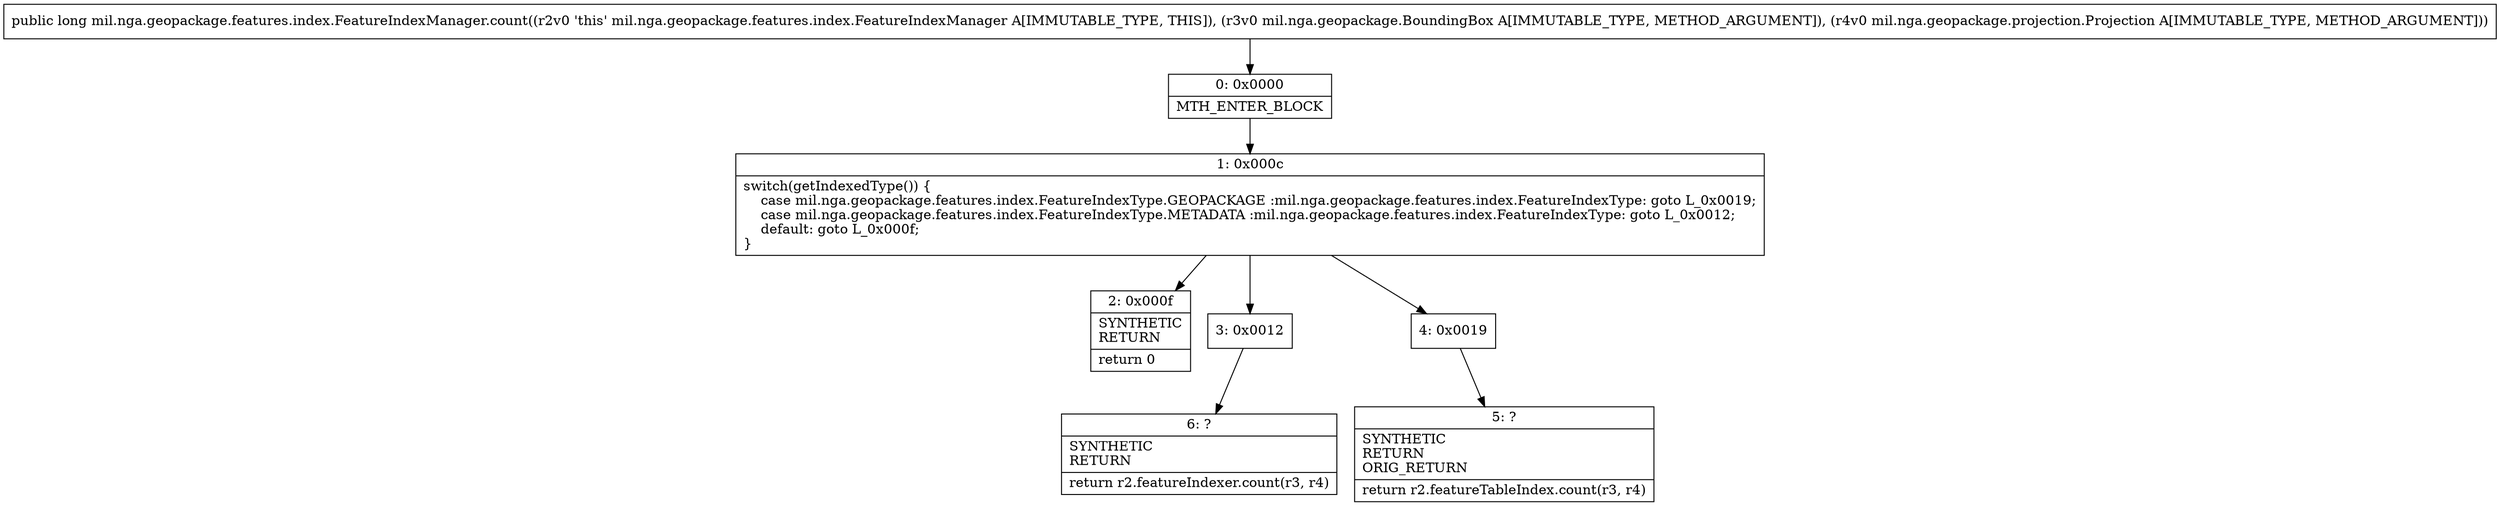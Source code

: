 digraph "CFG formil.nga.geopackage.features.index.FeatureIndexManager.count(Lmil\/nga\/geopackage\/BoundingBox;Lmil\/nga\/geopackage\/projection\/Projection;)J" {
Node_0 [shape=record,label="{0\:\ 0x0000|MTH_ENTER_BLOCK\l}"];
Node_1 [shape=record,label="{1\:\ 0x000c|switch(getIndexedType()) \{\l    case mil.nga.geopackage.features.index.FeatureIndexType.GEOPACKAGE :mil.nga.geopackage.features.index.FeatureIndexType: goto L_0x0019;\l    case mil.nga.geopackage.features.index.FeatureIndexType.METADATA :mil.nga.geopackage.features.index.FeatureIndexType: goto L_0x0012;\l    default: goto L_0x000f;\l\}\l}"];
Node_2 [shape=record,label="{2\:\ 0x000f|SYNTHETIC\lRETURN\l|return 0\l}"];
Node_3 [shape=record,label="{3\:\ 0x0012}"];
Node_4 [shape=record,label="{4\:\ 0x0019}"];
Node_5 [shape=record,label="{5\:\ ?|SYNTHETIC\lRETURN\lORIG_RETURN\l|return r2.featureTableIndex.count(r3, r4)\l}"];
Node_6 [shape=record,label="{6\:\ ?|SYNTHETIC\lRETURN\l|return r2.featureIndexer.count(r3, r4)\l}"];
MethodNode[shape=record,label="{public long mil.nga.geopackage.features.index.FeatureIndexManager.count((r2v0 'this' mil.nga.geopackage.features.index.FeatureIndexManager A[IMMUTABLE_TYPE, THIS]), (r3v0 mil.nga.geopackage.BoundingBox A[IMMUTABLE_TYPE, METHOD_ARGUMENT]), (r4v0 mil.nga.geopackage.projection.Projection A[IMMUTABLE_TYPE, METHOD_ARGUMENT])) }"];
MethodNode -> Node_0;
Node_0 -> Node_1;
Node_1 -> Node_2;
Node_1 -> Node_3;
Node_1 -> Node_4;
Node_3 -> Node_6;
Node_4 -> Node_5;
}


